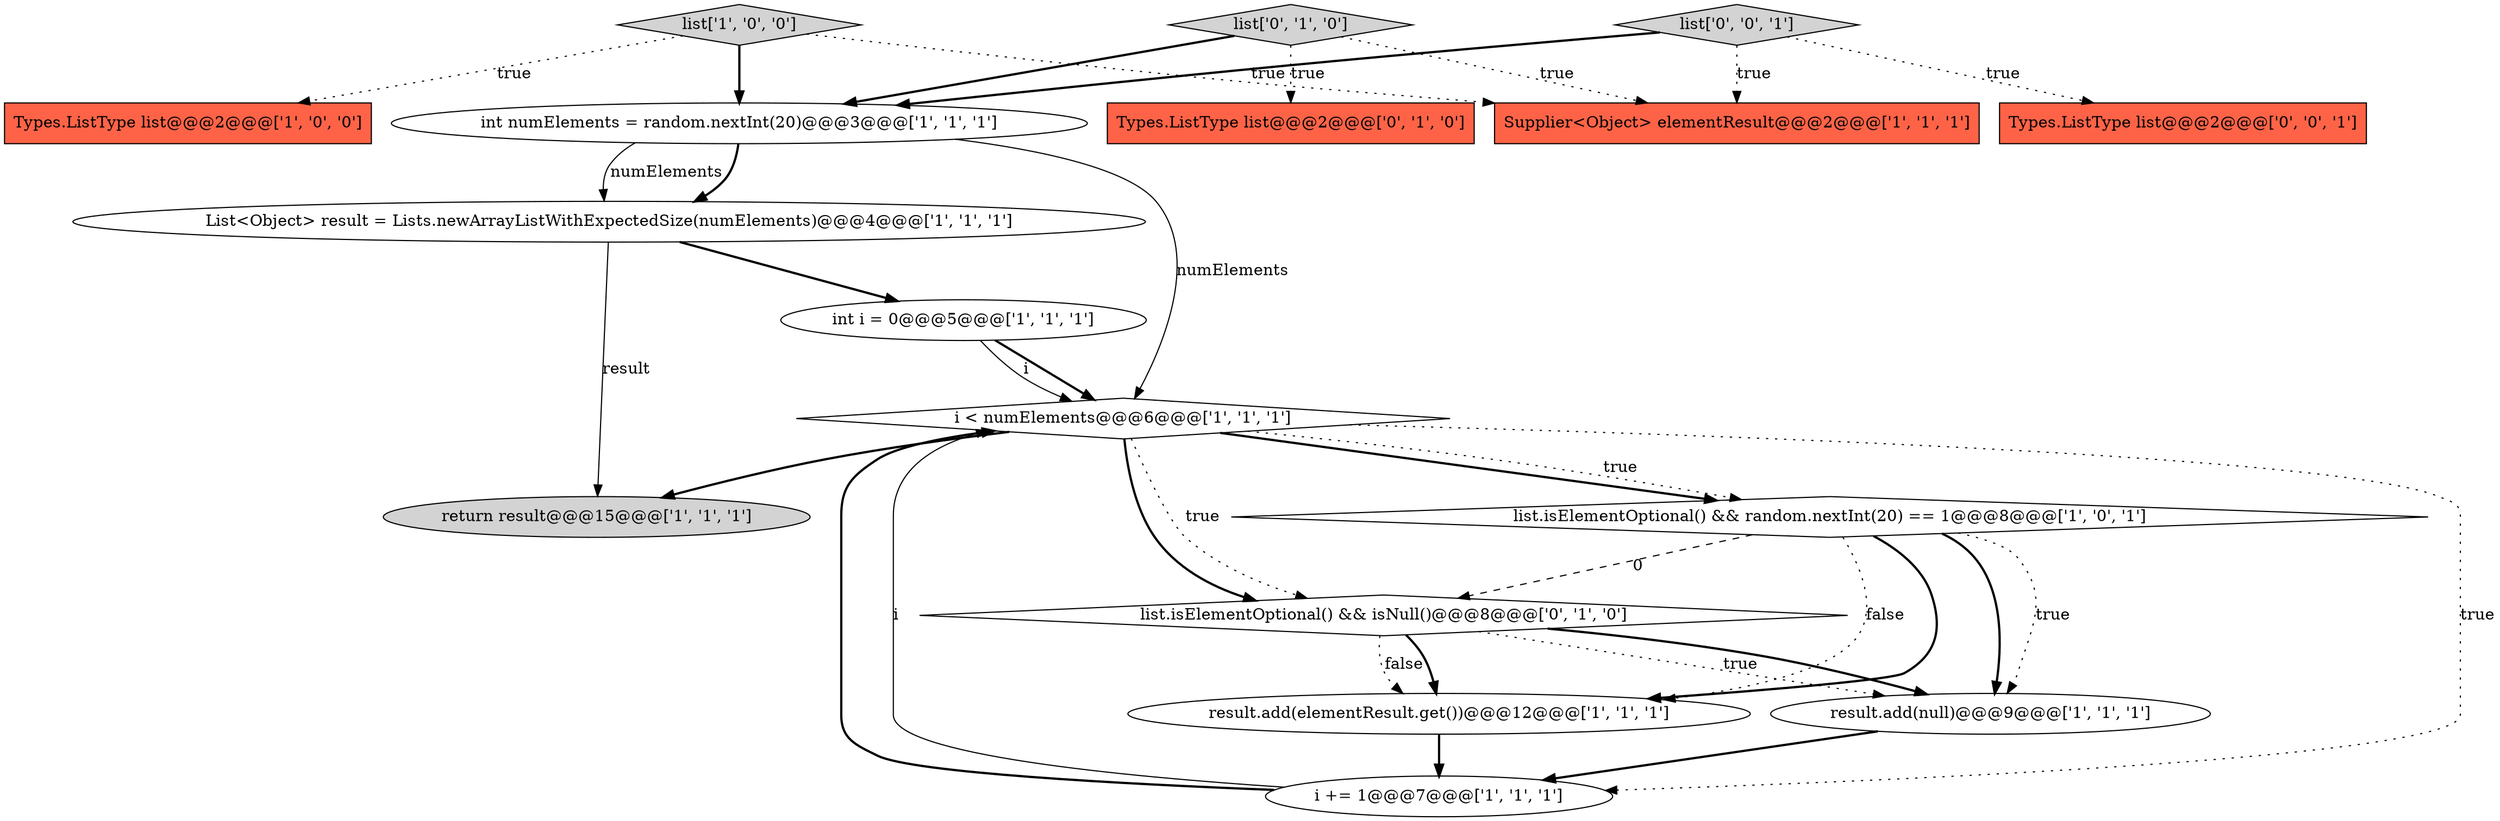 digraph {
2 [style = filled, label = "List<Object> result = Lists.newArrayListWithExpectedSize(numElements)@@@4@@@['1', '1', '1']", fillcolor = white, shape = ellipse image = "AAA0AAABBB1BBB"];
3 [style = filled, label = "i += 1@@@7@@@['1', '1', '1']", fillcolor = white, shape = ellipse image = "AAA0AAABBB1BBB"];
10 [style = filled, label = "list['1', '0', '0']", fillcolor = lightgray, shape = diamond image = "AAA0AAABBB1BBB"];
14 [style = filled, label = "list['0', '1', '0']", fillcolor = lightgray, shape = diamond image = "AAA0AAABBB2BBB"];
5 [style = filled, label = "i < numElements@@@6@@@['1', '1', '1']", fillcolor = white, shape = diamond image = "AAA0AAABBB1BBB"];
8 [style = filled, label = "int i = 0@@@5@@@['1', '1', '1']", fillcolor = white, shape = ellipse image = "AAA0AAABBB1BBB"];
12 [style = filled, label = "Types.ListType list@@@2@@@['0', '1', '0']", fillcolor = tomato, shape = box image = "AAA0AAABBB2BBB"];
0 [style = filled, label = "int numElements = random.nextInt(20)@@@3@@@['1', '1', '1']", fillcolor = white, shape = ellipse image = "AAA0AAABBB1BBB"];
13 [style = filled, label = "list.isElementOptional() && isNull()@@@8@@@['0', '1', '0']", fillcolor = white, shape = diamond image = "AAA1AAABBB2BBB"];
7 [style = filled, label = "return result@@@15@@@['1', '1', '1']", fillcolor = lightgray, shape = ellipse image = "AAA0AAABBB1BBB"];
11 [style = filled, label = "result.add(null)@@@9@@@['1', '1', '1']", fillcolor = white, shape = ellipse image = "AAA0AAABBB1BBB"];
15 [style = filled, label = "Types.ListType list@@@2@@@['0', '0', '1']", fillcolor = tomato, shape = box image = "AAA0AAABBB3BBB"];
1 [style = filled, label = "list.isElementOptional() && random.nextInt(20) == 1@@@8@@@['1', '0', '1']", fillcolor = white, shape = diamond image = "AAA0AAABBB1BBB"];
16 [style = filled, label = "list['0', '0', '1']", fillcolor = lightgray, shape = diamond image = "AAA0AAABBB3BBB"];
6 [style = filled, label = "Supplier<Object> elementResult@@@2@@@['1', '1', '1']", fillcolor = tomato, shape = box image = "AAA0AAABBB1BBB"];
4 [style = filled, label = "Types.ListType list@@@2@@@['1', '0', '0']", fillcolor = tomato, shape = box image = "AAA0AAABBB1BBB"];
9 [style = filled, label = "result.add(elementResult.get())@@@12@@@['1', '1', '1']", fillcolor = white, shape = ellipse image = "AAA0AAABBB1BBB"];
0->2 [style = solid, label="numElements"];
11->3 [style = bold, label=""];
5->7 [style = bold, label=""];
1->9 [style = bold, label=""];
1->11 [style = dotted, label="true"];
8->5 [style = bold, label=""];
0->5 [style = solid, label="numElements"];
5->3 [style = dotted, label="true"];
8->5 [style = solid, label="i"];
5->1 [style = bold, label=""];
9->3 [style = bold, label=""];
13->11 [style = dotted, label="true"];
16->0 [style = bold, label=""];
5->13 [style = dotted, label="true"];
1->9 [style = dotted, label="false"];
14->0 [style = bold, label=""];
14->12 [style = dotted, label="true"];
16->15 [style = dotted, label="true"];
3->5 [style = bold, label=""];
5->13 [style = bold, label=""];
2->8 [style = bold, label=""];
1->11 [style = bold, label=""];
14->6 [style = dotted, label="true"];
16->6 [style = dotted, label="true"];
1->13 [style = dashed, label="0"];
13->11 [style = bold, label=""];
10->4 [style = dotted, label="true"];
3->5 [style = solid, label="i"];
13->9 [style = dotted, label="false"];
10->6 [style = dotted, label="true"];
5->1 [style = dotted, label="true"];
13->9 [style = bold, label=""];
0->2 [style = bold, label=""];
2->7 [style = solid, label="result"];
10->0 [style = bold, label=""];
}
